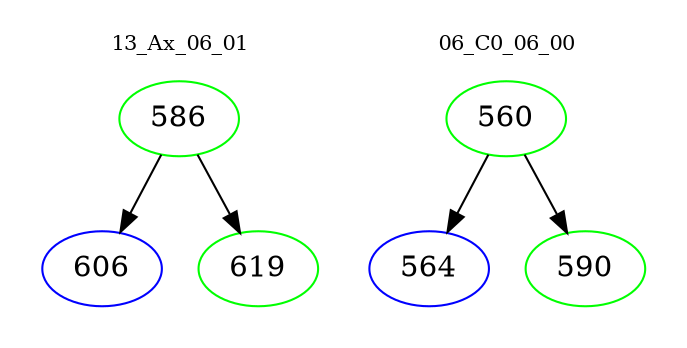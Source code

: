 digraph{
subgraph cluster_0 {
color = white
label = "13_Ax_06_01";
fontsize=10;
T0_586 [label="586", color="green"]
T0_586 -> T0_606 [color="black"]
T0_606 [label="606", color="blue"]
T0_586 -> T0_619 [color="black"]
T0_619 [label="619", color="green"]
}
subgraph cluster_1 {
color = white
label = "06_C0_06_00";
fontsize=10;
T1_560 [label="560", color="green"]
T1_560 -> T1_564 [color="black"]
T1_564 [label="564", color="blue"]
T1_560 -> T1_590 [color="black"]
T1_590 [label="590", color="green"]
}
}
